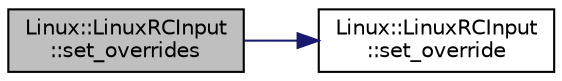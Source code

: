 digraph "Linux::LinuxRCInput::set_overrides"
{
 // INTERACTIVE_SVG=YES
  edge [fontname="Helvetica",fontsize="10",labelfontname="Helvetica",labelfontsize="10"];
  node [fontname="Helvetica",fontsize="10",shape=record];
  rankdir="LR";
  Node1 [label="Linux::LinuxRCInput\l::set_overrides",height=0.2,width=0.4,color="black", fillcolor="grey75", style="filled" fontcolor="black"];
  Node1 -> Node2 [color="midnightblue",fontsize="10",style="solid",fontname="Helvetica"];
  Node2 [label="Linux::LinuxRCInput\l::set_override",height=0.2,width=0.4,color="black", fillcolor="white", style="filled",URL="$classLinux_1_1LinuxRCInput.html#a06503c40bedcd92287da862ff82e5a2f"];
}
